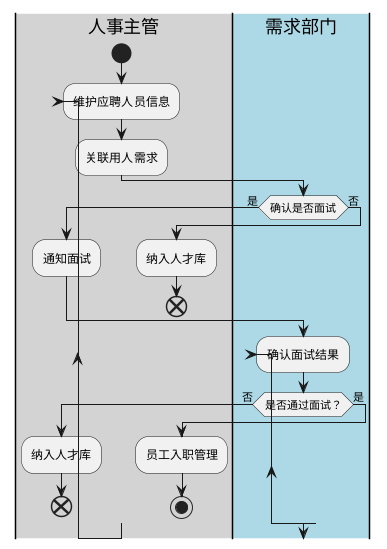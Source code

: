 @startuml

|#lightblue|人事主管|
start
repeat :维护应聘人员信息;

:关联用人需求;
|#lightgray|需求部门|
if (确认是否面试) then (是)
    |#lightgray|人事主管|
    :通知面试;
else (否)
    |#lightgray|人事主管|
    :纳入人才库;
    end
endif

|#lightblue|需求部门|
repeat :确认面试结果;
if (是否通过面试？) then (否) 
    |#lightgray|人事主管|
    :纳入人才库;
    end
else  (是) 
   |#lightgray|人事主管|
    :员工入职管理; 


stop
@enduml
